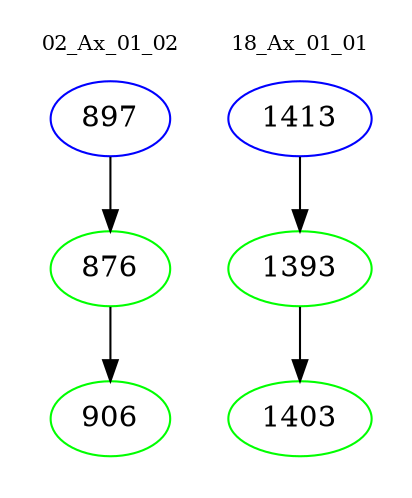 digraph{
subgraph cluster_0 {
color = white
label = "02_Ax_01_02";
fontsize=10;
T0_897 [label="897", color="blue"]
T0_897 -> T0_876 [color="black"]
T0_876 [label="876", color="green"]
T0_876 -> T0_906 [color="black"]
T0_906 [label="906", color="green"]
}
subgraph cluster_1 {
color = white
label = "18_Ax_01_01";
fontsize=10;
T1_1413 [label="1413", color="blue"]
T1_1413 -> T1_1393 [color="black"]
T1_1393 [label="1393", color="green"]
T1_1393 -> T1_1403 [color="black"]
T1_1403 [label="1403", color="green"]
}
}
